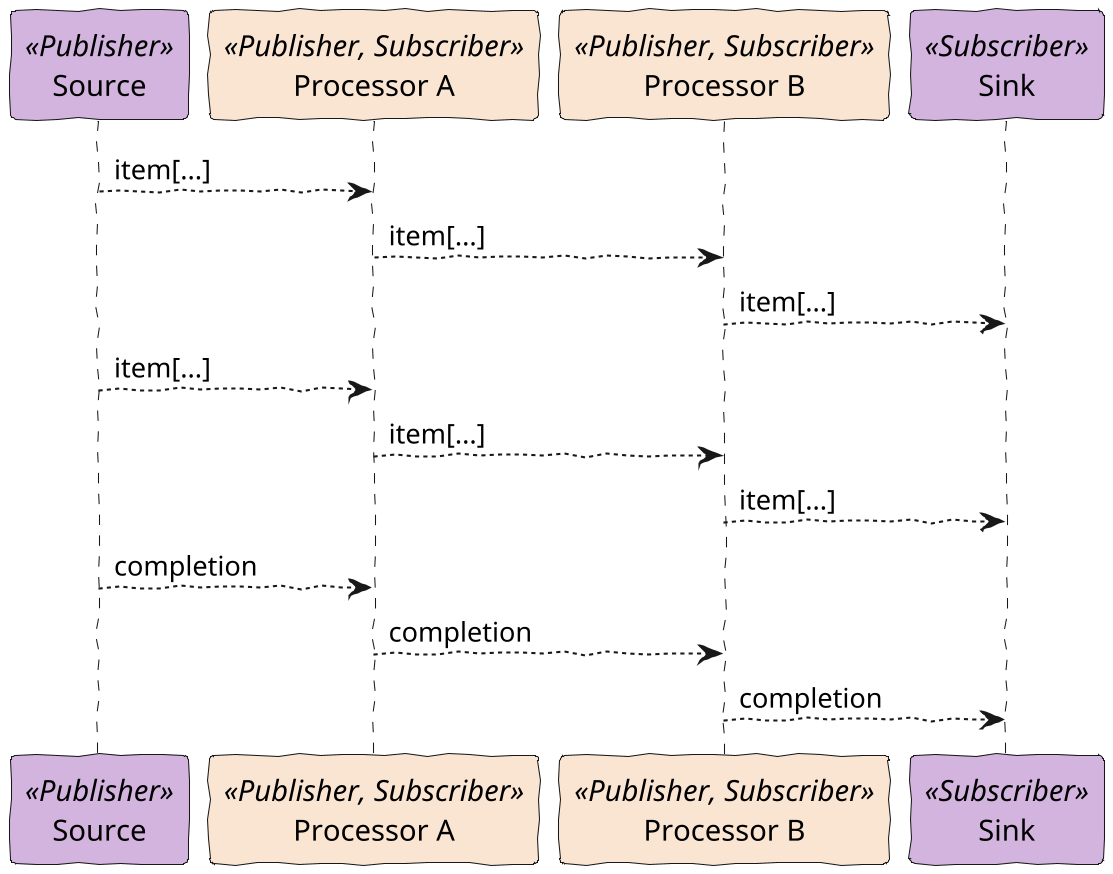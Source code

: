 @startuml

skinparam dpi 200
skinparam useBetaStyle true
skinparam handwritten true
skinparam StereotypeFontSize 0

participant Source as m1 <<Publisher>> #D2B4DE
participant "Processor A" as m2 <<Publisher, Subscriber>> #FAE5D3
participant "Processor B" as m3 <<Publisher, Subscriber>> #FAE5D3
participant "Sink" as subscriber <<Subscriber>>  #D2B4DE

m1 --> m2 : item[...]
m2 --> m3 : item[...]
m3 --> subscriber: item[...]
m1 --> m2 : item[...]
m2 --> m3 : item[...]
m3 --> subscriber: item[...]
m1 --> m2 : completion
m2 --> m3 : completion
m3 --> subscriber : completion

@enduml